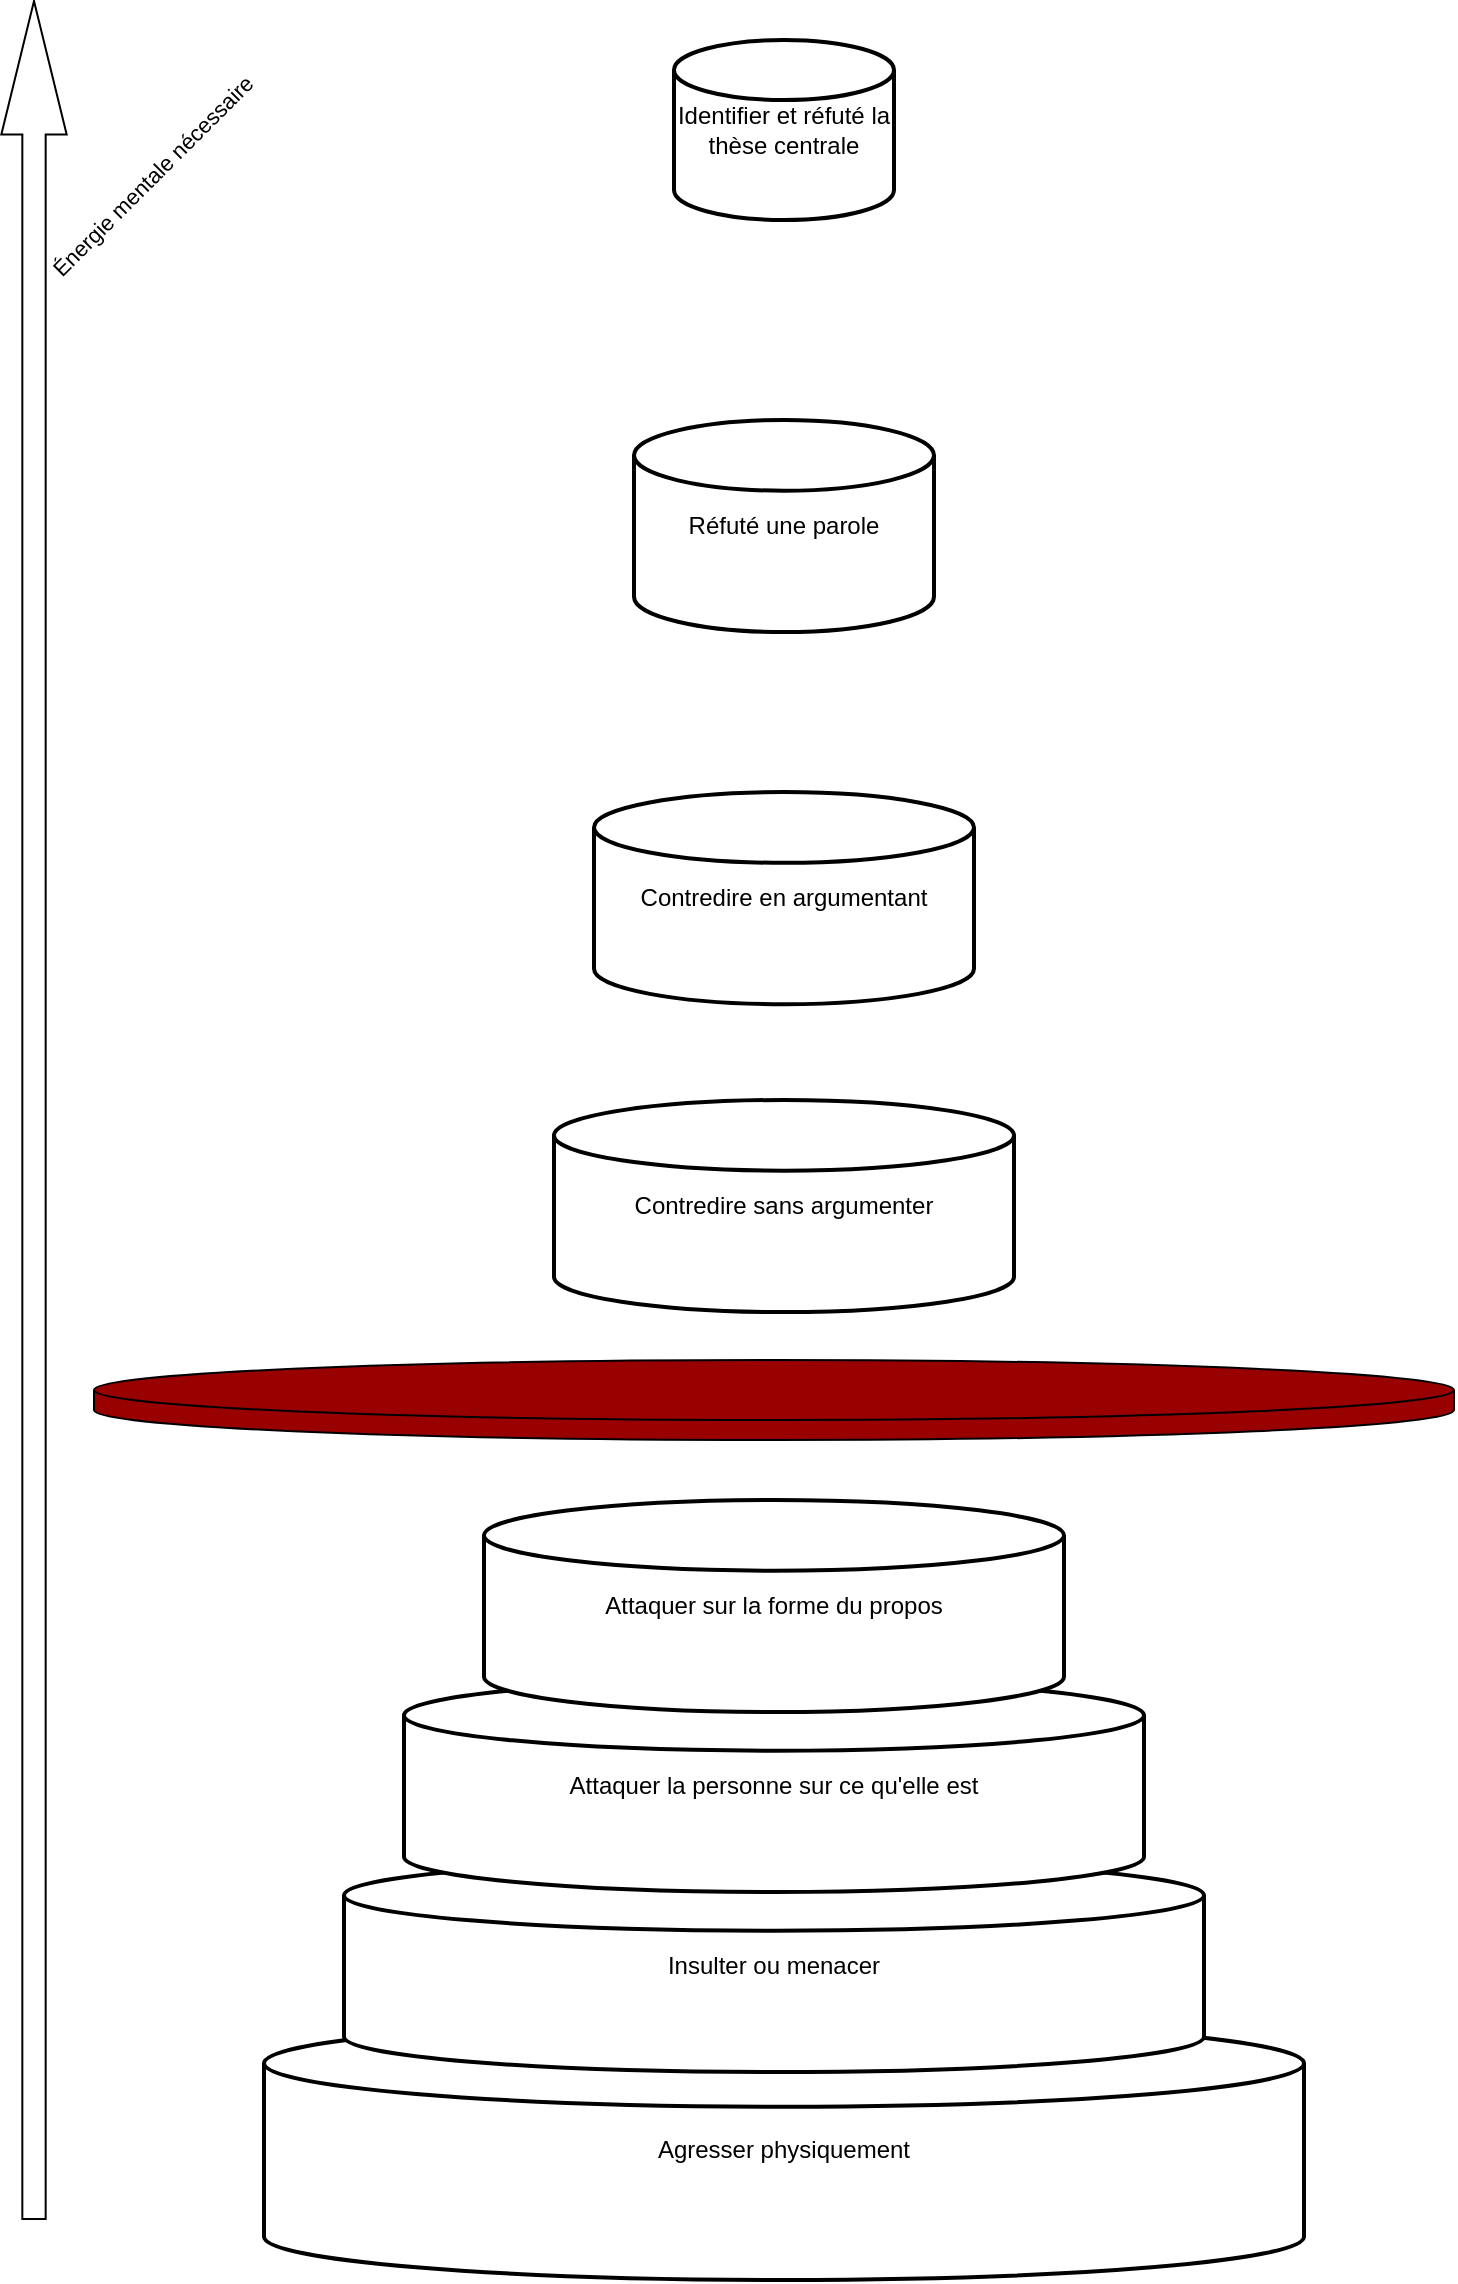 <mxfile version="24.2.1" type="github">
  <diagram name="Page-1" id="_Es9HaI7KS8MBQmaL6Jt">
    <mxGraphModel dx="2670" dy="2446" grid="1" gridSize="10" guides="1" tooltips="1" connect="1" arrows="1" fold="1" page="1" pageScale="1" pageWidth="827" pageHeight="1169" math="0" shadow="0">
      <root>
        <mxCell id="0" />
        <mxCell id="1" parent="0" />
        <mxCell id="773b7iZAeRyO0nFSQOsP-1" value="Agresser physiquement" style="strokeWidth=2;html=1;shape=mxgraph.flowchart.database;whiteSpace=wrap;" parent="1" vertex="1">
          <mxGeometry x="155" y="740" width="520" height="130" as="geometry" />
        </mxCell>
        <mxCell id="Lnf0OJT9ezFVSc5kpNyD-1" value="Insulter ou menacer" style="strokeWidth=2;html=1;shape=mxgraph.flowchart.database;whiteSpace=wrap;" vertex="1" parent="1">
          <mxGeometry x="195" y="660" width="430" height="106.05" as="geometry" />
        </mxCell>
        <mxCell id="Lnf0OJT9ezFVSc5kpNyD-2" value="Attaquer la personne sur ce qu&#39;elle est" style="strokeWidth=2;html=1;shape=mxgraph.flowchart.database;whiteSpace=wrap;" vertex="1" parent="1">
          <mxGeometry x="225" y="570" width="370" height="106.05" as="geometry" />
        </mxCell>
        <mxCell id="Lnf0OJT9ezFVSc5kpNyD-3" value="Attaquer sur la forme du propos" style="strokeWidth=2;html=1;shape=mxgraph.flowchart.database;whiteSpace=wrap;" vertex="1" parent="1">
          <mxGeometry x="265" y="480" width="290" height="106.05" as="geometry" />
        </mxCell>
        <mxCell id="Lnf0OJT9ezFVSc5kpNyD-4" value="Contredire sans argumenter" style="strokeWidth=2;html=1;shape=mxgraph.flowchart.database;whiteSpace=wrap;" vertex="1" parent="1">
          <mxGeometry x="300" y="280" width="230" height="106.05" as="geometry" />
        </mxCell>
        <mxCell id="Lnf0OJT9ezFVSc5kpNyD-5" value="Contredire en argumentant" style="strokeWidth=2;html=1;shape=mxgraph.flowchart.database;whiteSpace=wrap;" vertex="1" parent="1">
          <mxGeometry x="320" y="126.05" width="190" height="106.05" as="geometry" />
        </mxCell>
        <mxCell id="Lnf0OJT9ezFVSc5kpNyD-6" value="Réfuté une parole" style="strokeWidth=2;html=1;shape=mxgraph.flowchart.database;whiteSpace=wrap;" vertex="1" parent="1">
          <mxGeometry x="340" y="-60" width="150" height="106.05" as="geometry" />
        </mxCell>
        <mxCell id="773b7iZAeRyO0nFSQOsP-3" value="Identifier et réfuté la thèse centrale" style="strokeWidth=2;html=1;shape=mxgraph.flowchart.database;whiteSpace=wrap;" parent="1" vertex="1">
          <mxGeometry x="360" y="-250" width="110" height="90" as="geometry" />
        </mxCell>
        <mxCell id="Lnf0OJT9ezFVSc5kpNyD-7" value="" style="shape=cylinder3;whiteSpace=wrap;html=1;boundedLbl=1;backgroundOutline=1;size=15;fillColor=#990000;" vertex="1" parent="1">
          <mxGeometry x="70" y="410" width="680" height="40" as="geometry" />
        </mxCell>
        <mxCell id="Lnf0OJT9ezFVSc5kpNyD-8" value="" style="shape=flexArrow;endArrow=classic;html=1;rounded=0;width=11.667;endSize=21.917;" edge="1" parent="1">
          <mxGeometry width="50" height="50" relative="1" as="geometry">
            <mxPoint x="40" y="840" as="sourcePoint" />
            <mxPoint x="40" y="-270" as="targetPoint" />
          </mxGeometry>
        </mxCell>
        <mxCell id="Lnf0OJT9ezFVSc5kpNyD-9" value="Énergie mentale nécessaire" style="edgeLabel;html=1;align=center;verticalAlign=middle;resizable=0;points=[];rotation=-45;" vertex="1" connectable="0" parent="Lnf0OJT9ezFVSc5kpNyD-8">
          <mxGeometry x="0.737" y="3" relative="1" as="geometry">
            <mxPoint x="62" y="-58" as="offset" />
          </mxGeometry>
        </mxCell>
      </root>
    </mxGraphModel>
  </diagram>
</mxfile>

